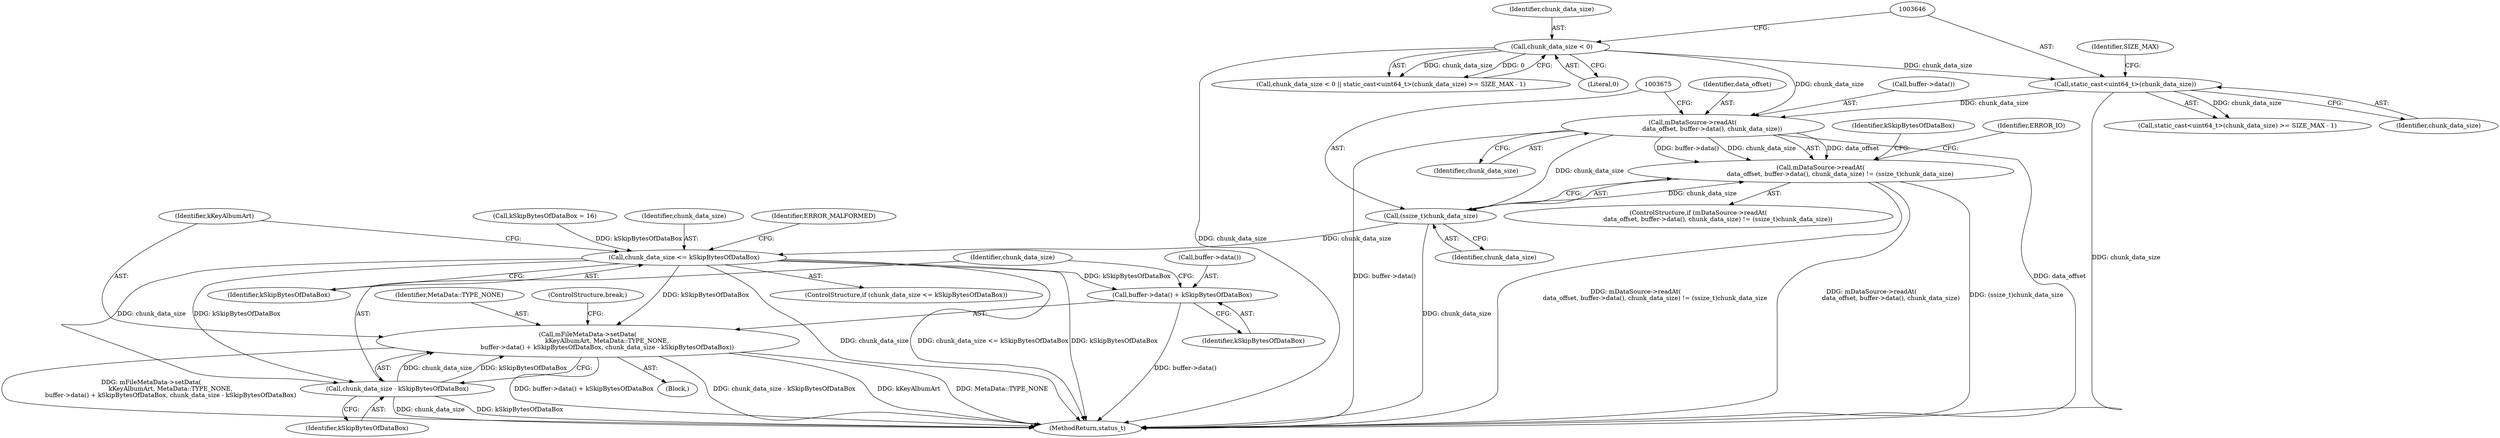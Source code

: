 digraph "0_Android_8a3a2f6ea7defe1a81bb32b3c9f3537f84749b9d@API" {
"1003670" [label="(Call,mDataSource->readAt(\n                    data_offset, buffer->data(), chunk_data_size))"];
"1003641" [label="(Call,chunk_data_size < 0)"];
"1003645" [label="(Call,static_cast<uint64_t>(chunk_data_size))"];
"1003669" [label="(Call,mDataSource->readAt(\n                    data_offset, buffer->data(), chunk_data_size) != (ssize_t)chunk_data_size)"];
"1003674" [label="(Call,(ssize_t)chunk_data_size)"];
"1003685" [label="(Call,chunk_data_size <= kSkipBytesOfDataBox)"];
"1003691" [label="(Call,mFileMetaData->setData(\n                    kKeyAlbumArt, MetaData::TYPE_NONE,\n                    buffer->data() + kSkipBytesOfDataBox, chunk_data_size - kSkipBytesOfDataBox))"];
"1003694" [label="(Call,buffer->data() + kSkipBytesOfDataBox)"];
"1003697" [label="(Call,chunk_data_size - kSkipBytesOfDataBox)"];
"1003693" [label="(Identifier,MetaData::TYPE_NONE)"];
"1003673" [label="(Identifier,chunk_data_size)"];
"1003671" [label="(Identifier,data_offset)"];
"1003669" [label="(Call,mDataSource->readAt(\n                    data_offset, buffer->data(), chunk_data_size) != (ssize_t)chunk_data_size)"];
"1003640" [label="(Call,chunk_data_size < 0 || static_cast<uint64_t>(chunk_data_size) >= SIZE_MAX - 1)"];
"1003672" [label="(Call,buffer->data())"];
"1003687" [label="(Identifier,kSkipBytesOfDataBox)"];
"1003685" [label="(Call,chunk_data_size <= kSkipBytesOfDataBox)"];
"1003674" [label="(Call,(ssize_t)chunk_data_size)"];
"1003686" [label="(Identifier,chunk_data_size)"];
"1003638" [label="(Block,)"];
"1003676" [label="(Identifier,chunk_data_size)"];
"1003668" [label="(ControlStructure,if (mDataSource->readAt(\n                    data_offset, buffer->data(), chunk_data_size) != (ssize_t)chunk_data_size))"];
"1003641" [label="(Call,chunk_data_size < 0)"];
"1003647" [label="(Identifier,chunk_data_size)"];
"1003649" [label="(Identifier,SIZE_MAX)"];
"1003696" [label="(Identifier,kSkipBytesOfDataBox)"];
"1003698" [label="(Identifier,chunk_data_size)"];
"1003682" [label="(Identifier,kSkipBytesOfDataBox)"];
"1003644" [label="(Call,static_cast<uint64_t>(chunk_data_size) >= SIZE_MAX - 1)"];
"1003694" [label="(Call,buffer->data() + kSkipBytesOfDataBox)"];
"1003923" [label="(MethodReturn,status_t)"];
"1003679" [label="(Identifier,ERROR_IO)"];
"1003690" [label="(Identifier,ERROR_MALFORMED)"];
"1003699" [label="(Identifier,kSkipBytesOfDataBox)"];
"1003670" [label="(Call,mDataSource->readAt(\n                    data_offset, buffer->data(), chunk_data_size))"];
"1003681" [label="(Call,kSkipBytesOfDataBox = 16)"];
"1003645" [label="(Call,static_cast<uint64_t>(chunk_data_size))"];
"1003692" [label="(Identifier,kKeyAlbumArt)"];
"1003697" [label="(Call,chunk_data_size - kSkipBytesOfDataBox)"];
"1003691" [label="(Call,mFileMetaData->setData(\n                    kKeyAlbumArt, MetaData::TYPE_NONE,\n                    buffer->data() + kSkipBytesOfDataBox, chunk_data_size - kSkipBytesOfDataBox))"];
"1003642" [label="(Identifier,chunk_data_size)"];
"1003700" [label="(ControlStructure,break;)"];
"1003695" [label="(Call,buffer->data())"];
"1003684" [label="(ControlStructure,if (chunk_data_size <= kSkipBytesOfDataBox))"];
"1003643" [label="(Literal,0)"];
"1003670" -> "1003669"  [label="AST: "];
"1003670" -> "1003673"  [label="CFG: "];
"1003671" -> "1003670"  [label="AST: "];
"1003672" -> "1003670"  [label="AST: "];
"1003673" -> "1003670"  [label="AST: "];
"1003675" -> "1003670"  [label="CFG: "];
"1003670" -> "1003923"  [label="DDG: data_offset"];
"1003670" -> "1003923"  [label="DDG: buffer->data()"];
"1003670" -> "1003669"  [label="DDG: data_offset"];
"1003670" -> "1003669"  [label="DDG: buffer->data()"];
"1003670" -> "1003669"  [label="DDG: chunk_data_size"];
"1003641" -> "1003670"  [label="DDG: chunk_data_size"];
"1003645" -> "1003670"  [label="DDG: chunk_data_size"];
"1003670" -> "1003674"  [label="DDG: chunk_data_size"];
"1003641" -> "1003640"  [label="AST: "];
"1003641" -> "1003643"  [label="CFG: "];
"1003642" -> "1003641"  [label="AST: "];
"1003643" -> "1003641"  [label="AST: "];
"1003646" -> "1003641"  [label="CFG: "];
"1003640" -> "1003641"  [label="CFG: "];
"1003641" -> "1003923"  [label="DDG: chunk_data_size"];
"1003641" -> "1003640"  [label="DDG: chunk_data_size"];
"1003641" -> "1003640"  [label="DDG: 0"];
"1003641" -> "1003645"  [label="DDG: chunk_data_size"];
"1003645" -> "1003644"  [label="AST: "];
"1003645" -> "1003647"  [label="CFG: "];
"1003646" -> "1003645"  [label="AST: "];
"1003647" -> "1003645"  [label="AST: "];
"1003649" -> "1003645"  [label="CFG: "];
"1003645" -> "1003923"  [label="DDG: chunk_data_size"];
"1003645" -> "1003644"  [label="DDG: chunk_data_size"];
"1003669" -> "1003668"  [label="AST: "];
"1003669" -> "1003674"  [label="CFG: "];
"1003674" -> "1003669"  [label="AST: "];
"1003679" -> "1003669"  [label="CFG: "];
"1003682" -> "1003669"  [label="CFG: "];
"1003669" -> "1003923"  [label="DDG: (ssize_t)chunk_data_size"];
"1003669" -> "1003923"  [label="DDG: mDataSource->readAt(\n                    data_offset, buffer->data(), chunk_data_size) != (ssize_t)chunk_data_size"];
"1003669" -> "1003923"  [label="DDG: mDataSource->readAt(\n                    data_offset, buffer->data(), chunk_data_size)"];
"1003674" -> "1003669"  [label="DDG: chunk_data_size"];
"1003674" -> "1003676"  [label="CFG: "];
"1003675" -> "1003674"  [label="AST: "];
"1003676" -> "1003674"  [label="AST: "];
"1003674" -> "1003923"  [label="DDG: chunk_data_size"];
"1003674" -> "1003685"  [label="DDG: chunk_data_size"];
"1003685" -> "1003684"  [label="AST: "];
"1003685" -> "1003687"  [label="CFG: "];
"1003686" -> "1003685"  [label="AST: "];
"1003687" -> "1003685"  [label="AST: "];
"1003690" -> "1003685"  [label="CFG: "];
"1003692" -> "1003685"  [label="CFG: "];
"1003685" -> "1003923"  [label="DDG: kSkipBytesOfDataBox"];
"1003685" -> "1003923"  [label="DDG: chunk_data_size <= kSkipBytesOfDataBox"];
"1003685" -> "1003923"  [label="DDG: chunk_data_size"];
"1003681" -> "1003685"  [label="DDG: kSkipBytesOfDataBox"];
"1003685" -> "1003691"  [label="DDG: kSkipBytesOfDataBox"];
"1003685" -> "1003694"  [label="DDG: kSkipBytesOfDataBox"];
"1003685" -> "1003697"  [label="DDG: chunk_data_size"];
"1003685" -> "1003697"  [label="DDG: kSkipBytesOfDataBox"];
"1003691" -> "1003638"  [label="AST: "];
"1003691" -> "1003697"  [label="CFG: "];
"1003692" -> "1003691"  [label="AST: "];
"1003693" -> "1003691"  [label="AST: "];
"1003694" -> "1003691"  [label="AST: "];
"1003697" -> "1003691"  [label="AST: "];
"1003700" -> "1003691"  [label="CFG: "];
"1003691" -> "1003923"  [label="DDG: kKeyAlbumArt"];
"1003691" -> "1003923"  [label="DDG: MetaData::TYPE_NONE"];
"1003691" -> "1003923"  [label="DDG: mFileMetaData->setData(\n                    kKeyAlbumArt, MetaData::TYPE_NONE,\n                    buffer->data() + kSkipBytesOfDataBox, chunk_data_size - kSkipBytesOfDataBox)"];
"1003691" -> "1003923"  [label="DDG: buffer->data() + kSkipBytesOfDataBox"];
"1003691" -> "1003923"  [label="DDG: chunk_data_size - kSkipBytesOfDataBox"];
"1003697" -> "1003691"  [label="DDG: chunk_data_size"];
"1003697" -> "1003691"  [label="DDG: kSkipBytesOfDataBox"];
"1003694" -> "1003696"  [label="CFG: "];
"1003695" -> "1003694"  [label="AST: "];
"1003696" -> "1003694"  [label="AST: "];
"1003698" -> "1003694"  [label="CFG: "];
"1003694" -> "1003923"  [label="DDG: buffer->data()"];
"1003697" -> "1003699"  [label="CFG: "];
"1003698" -> "1003697"  [label="AST: "];
"1003699" -> "1003697"  [label="AST: "];
"1003697" -> "1003923"  [label="DDG: kSkipBytesOfDataBox"];
"1003697" -> "1003923"  [label="DDG: chunk_data_size"];
}
